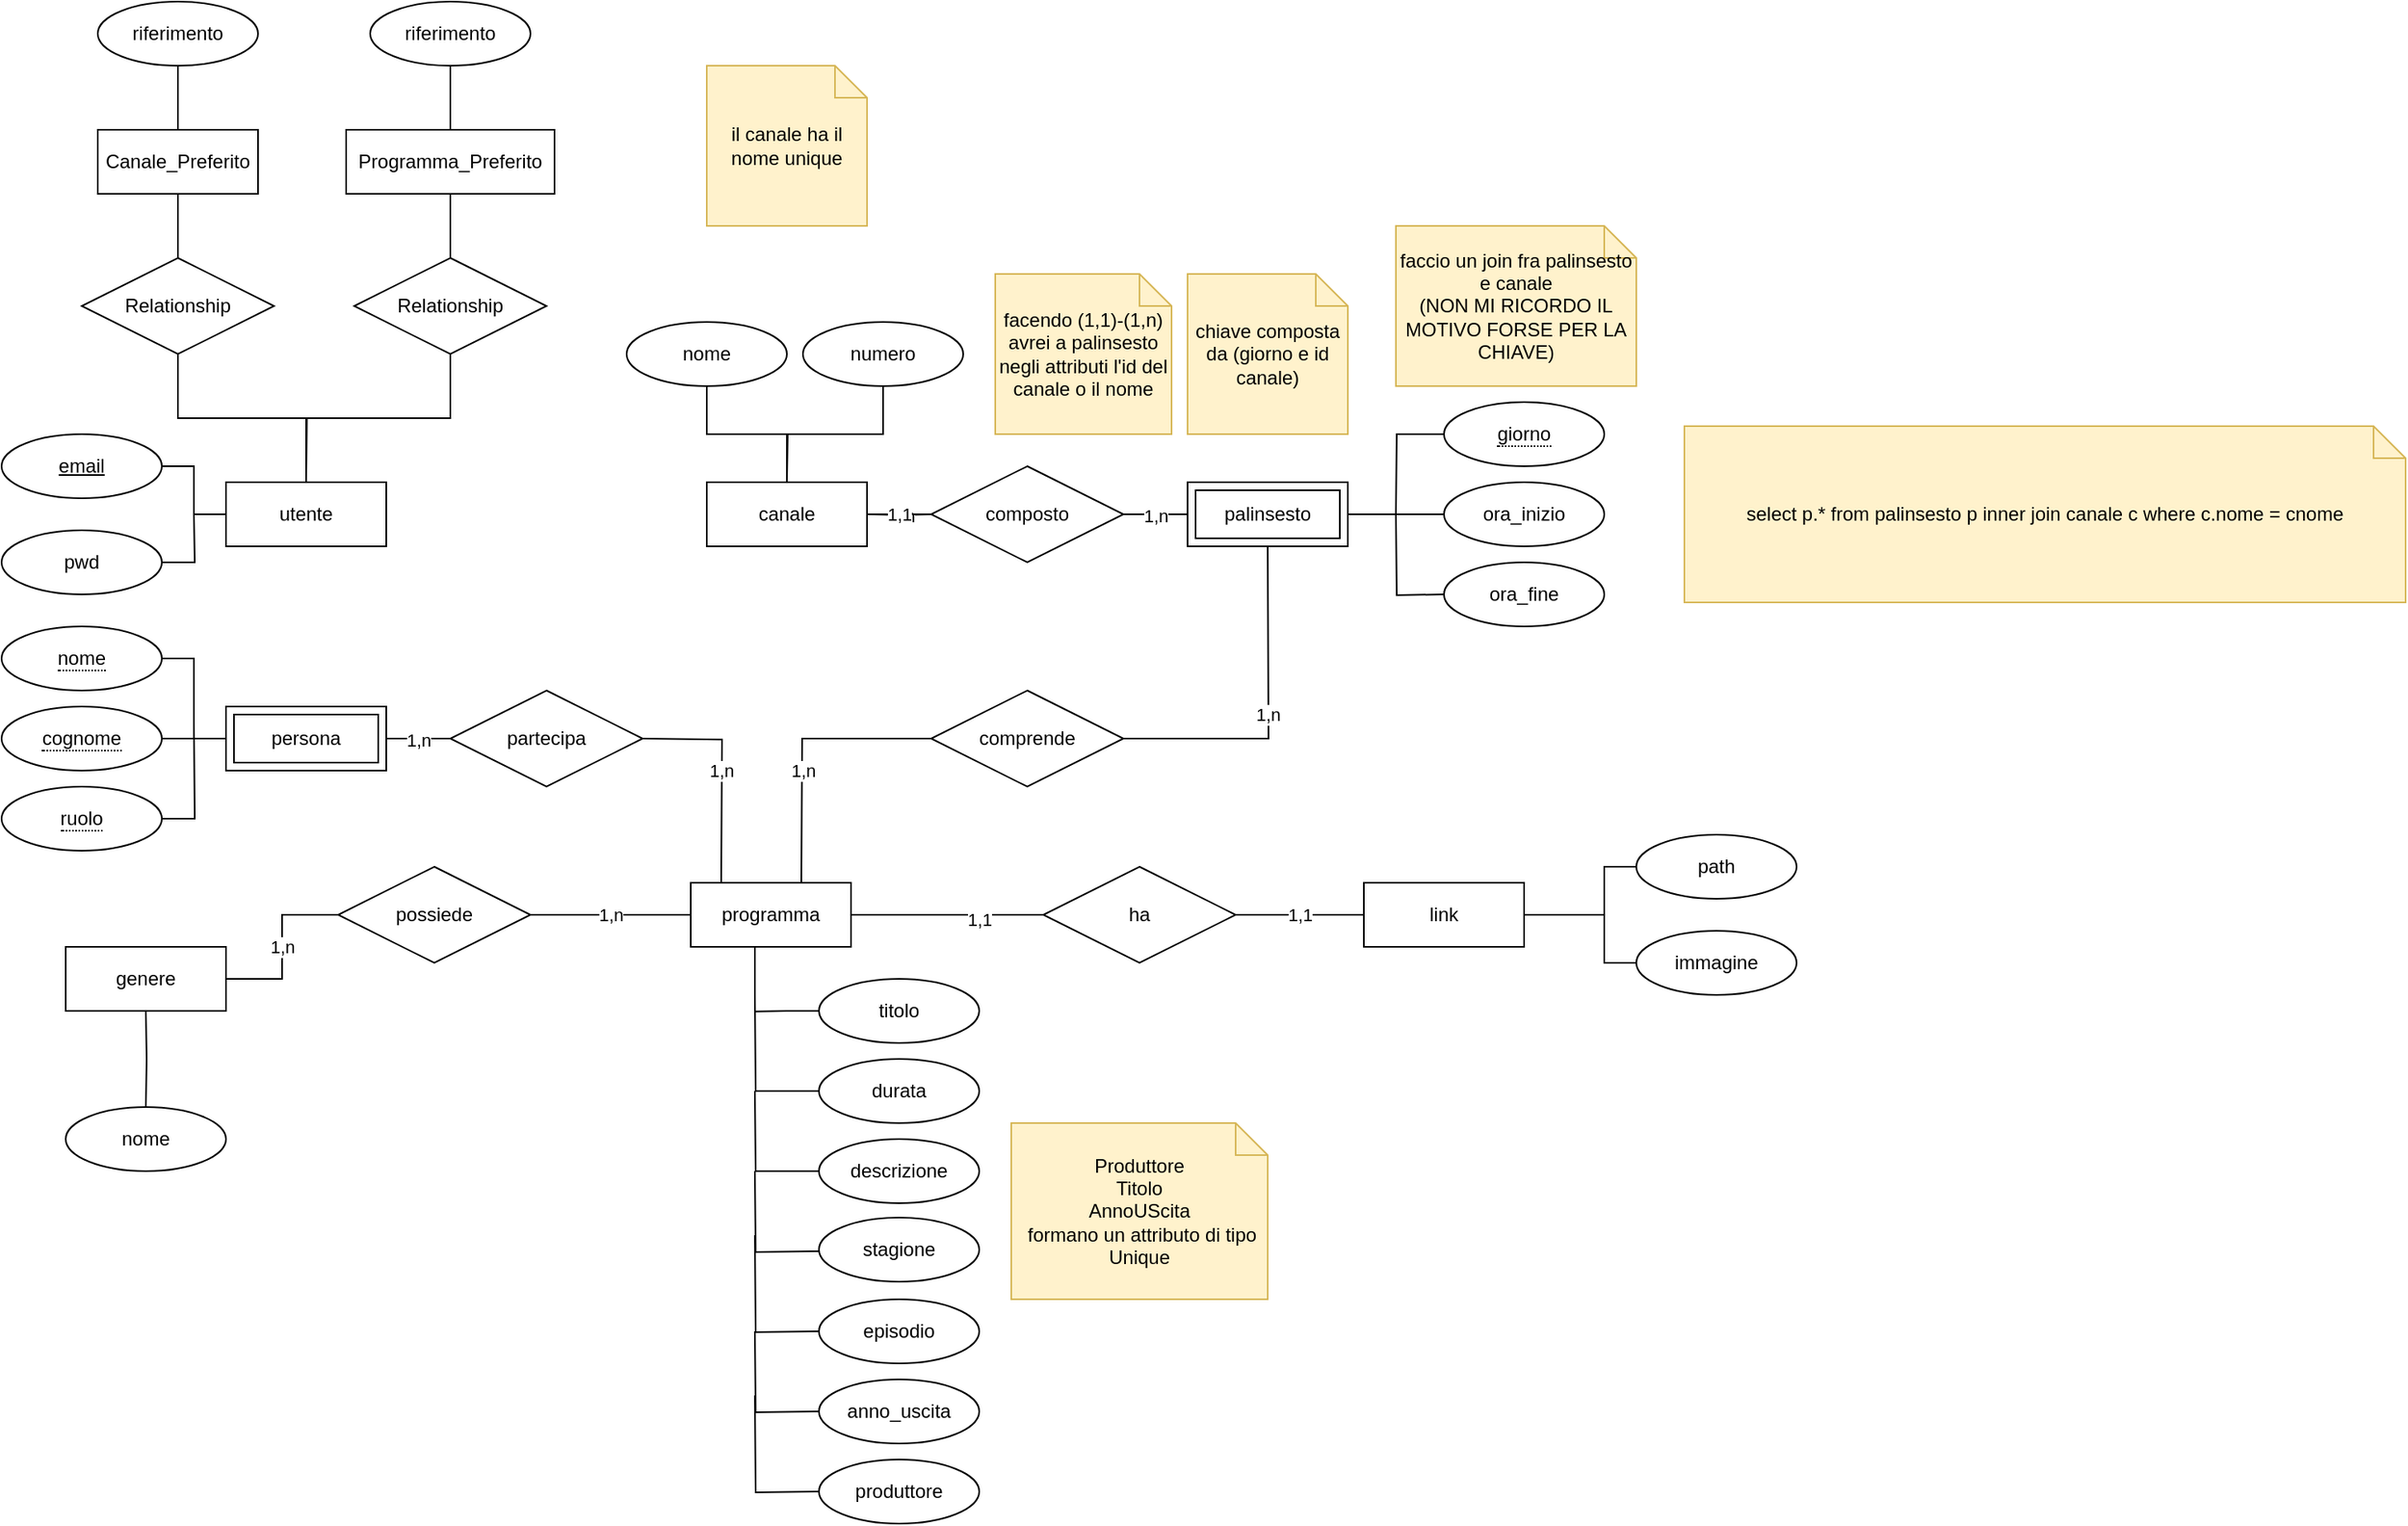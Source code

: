 <mxfile version="18.0.4" type="device"><diagram id="h2IBoz4cY3KJrQjndq8O" name="Er_1"><mxGraphModel dx="2247" dy="1890" grid="1" gridSize="10" guides="1" tooltips="1" connect="1" arrows="1" fold="1" page="1" pageScale="1" pageWidth="827" pageHeight="1169" math="0" shadow="0"><root><mxCell id="0"/><mxCell id="1" parent="0"/><mxCell id="jDSQ2Q-GMa6-jPx92qNn-1" style="edgeStyle=orthogonalEdgeStyle;rounded=0;orthogonalLoop=1;jettySize=auto;html=1;exitX=0;exitY=0.5;exitDx=0;exitDy=0;entryX=1;entryY=0.5;entryDx=0;entryDy=0;endArrow=none;endFill=0;" edge="1" parent="1" source="jDSQ2Q-GMa6-jPx92qNn-2" target="jDSQ2Q-GMa6-jPx92qNn-13"><mxGeometry relative="1" as="geometry"/></mxCell><mxCell id="jDSQ2Q-GMa6-jPx92qNn-2" value="utente" style="whiteSpace=wrap;html=1;align=center;" vertex="1" parent="1"><mxGeometry x="80" y="80" width="100" height="40" as="geometry"/></mxCell><mxCell id="jDSQ2Q-GMa6-jPx92qNn-3" value="1,n" style="edgeStyle=orthogonalEdgeStyle;rounded=0;orthogonalLoop=1;jettySize=auto;html=1;exitX=1;exitY=0.5;exitDx=0;exitDy=0;entryX=0;entryY=0.5;entryDx=0;entryDy=0;endArrow=none;endFill=0;" edge="1" parent="1"><mxGeometry relative="1" as="geometry"><mxPoint x="481" y="100" as="sourcePoint"/><mxPoint x="521" y="100" as="targetPoint"/></mxGeometry></mxCell><mxCell id="jDSQ2Q-GMa6-jPx92qNn-4" value="canale" style="whiteSpace=wrap;html=1;align=center;" vertex="1" parent="1"><mxGeometry x="380" y="80" width="100" height="40" as="geometry"/></mxCell><mxCell id="jDSQ2Q-GMa6-jPx92qNn-5" value="1,n" style="edgeStyle=orthogonalEdgeStyle;rounded=0;orthogonalLoop=1;jettySize=auto;html=1;exitX=1;exitY=0.5;exitDx=0;exitDy=0;entryX=0;entryY=0.5;entryDx=0;entryDy=0;endArrow=none;endFill=0;" edge="1" parent="1" source="jDSQ2Q-GMa6-jPx92qNn-7"><mxGeometry relative="1" as="geometry"><mxPoint x="680" y="100" as="targetPoint"/></mxGeometry></mxCell><mxCell id="jDSQ2Q-GMa6-jPx92qNn-6" value="1,1" style="edgeStyle=orthogonalEdgeStyle;rounded=0;orthogonalLoop=1;jettySize=auto;html=1;endArrow=none;endFill=0;" edge="1" parent="1" source="jDSQ2Q-GMa6-jPx92qNn-7" target="jDSQ2Q-GMa6-jPx92qNn-4"><mxGeometry relative="1" as="geometry"/></mxCell><mxCell id="jDSQ2Q-GMa6-jPx92qNn-7" value="composto" style="shape=rhombus;perimeter=rhombusPerimeter;whiteSpace=wrap;html=1;align=center;" vertex="1" parent="1"><mxGeometry x="520" y="70" width="120" height="60" as="geometry"/></mxCell><mxCell id="jDSQ2Q-GMa6-jPx92qNn-8" value="1,n" style="edgeStyle=orthogonalEdgeStyle;rounded=0;orthogonalLoop=1;jettySize=auto;html=1;exitX=1;exitY=0.5;exitDx=0;exitDy=0;entryX=0.5;entryY=1;entryDx=0;entryDy=0;endArrow=none;endFill=0;" edge="1" parent="1" source="jDSQ2Q-GMa6-jPx92qNn-10"><mxGeometry relative="1" as="geometry"><mxPoint x="730" y="120" as="targetPoint"/></mxGeometry></mxCell><mxCell id="jDSQ2Q-GMa6-jPx92qNn-9" value="1,n" style="edgeStyle=orthogonalEdgeStyle;rounded=0;orthogonalLoop=1;jettySize=auto;html=1;entryX=0.75;entryY=0;entryDx=0;entryDy=0;endArrow=none;endFill=0;" edge="1" parent="1" source="jDSQ2Q-GMa6-jPx92qNn-10"><mxGeometry x="0.181" y="1" relative="1" as="geometry"><mxPoint as="offset"/><mxPoint x="439" y="330.0" as="targetPoint"/></mxGeometry></mxCell><mxCell id="jDSQ2Q-GMa6-jPx92qNn-10" value="comprende" style="shape=rhombus;perimeter=rhombusPerimeter;whiteSpace=wrap;html=1;align=center;" vertex="1" parent="1"><mxGeometry x="520" y="210" width="120" height="60" as="geometry"/></mxCell><mxCell id="jDSQ2Q-GMa6-jPx92qNn-11" style="edgeStyle=orthogonalEdgeStyle;rounded=0;orthogonalLoop=1;jettySize=auto;html=1;endArrow=none;endFill=0;" edge="1" parent="1" source="jDSQ2Q-GMa6-jPx92qNn-12"><mxGeometry relative="1" as="geometry"><mxPoint x="60.0" y="100.0" as="targetPoint"/></mxGeometry></mxCell><mxCell id="jDSQ2Q-GMa6-jPx92qNn-12" value="pwd" style="ellipse;whiteSpace=wrap;html=1;align=center;" vertex="1" parent="1"><mxGeometry x="-60" y="110" width="100" height="40" as="geometry"/></mxCell><mxCell id="jDSQ2Q-GMa6-jPx92qNn-13" value="email" style="ellipse;whiteSpace=wrap;html=1;align=center;fontStyle=4;" vertex="1" parent="1"><mxGeometry x="-60" y="50" width="100" height="40" as="geometry"/></mxCell><mxCell id="jDSQ2Q-GMa6-jPx92qNn-14" style="edgeStyle=orthogonalEdgeStyle;rounded=0;orthogonalLoop=1;jettySize=auto;html=1;entryX=0.5;entryY=0;entryDx=0;entryDy=0;endArrow=none;endFill=0;" edge="1" parent="1" source="jDSQ2Q-GMa6-jPx92qNn-15" target="jDSQ2Q-GMa6-jPx92qNn-4"><mxGeometry relative="1" as="geometry"/></mxCell><mxCell id="jDSQ2Q-GMa6-jPx92qNn-15" value="numero" style="ellipse;whiteSpace=wrap;html=1;align=center;" vertex="1" parent="1"><mxGeometry x="440" y="-20" width="100" height="40" as="geometry"/></mxCell><mxCell id="jDSQ2Q-GMa6-jPx92qNn-16" style="edgeStyle=orthogonalEdgeStyle;rounded=0;orthogonalLoop=1;jettySize=auto;html=1;endArrow=none;endFill=0;" edge="1" parent="1" source="jDSQ2Q-GMa6-jPx92qNn-17"><mxGeometry relative="1" as="geometry"><mxPoint x="410.0" y="400.0" as="targetPoint"/></mxGeometry></mxCell><mxCell id="jDSQ2Q-GMa6-jPx92qNn-17" value="durata" style="ellipse;whiteSpace=wrap;html=1;align=center;" vertex="1" parent="1"><mxGeometry x="450" y="440" width="100" height="40" as="geometry"/></mxCell><mxCell id="jDSQ2Q-GMa6-jPx92qNn-18" style="edgeStyle=orthogonalEdgeStyle;rounded=0;orthogonalLoop=1;jettySize=auto;html=1;exitX=0;exitY=0.5;exitDx=0;exitDy=0;endArrow=none;endFill=0;" edge="1" parent="1" source="jDSQ2Q-GMa6-jPx92qNn-19"><mxGeometry relative="1" as="geometry"><mxPoint x="410.0" y="460.0" as="targetPoint"/></mxGeometry></mxCell><mxCell id="jDSQ2Q-GMa6-jPx92qNn-19" value="descrizione" style="ellipse;whiteSpace=wrap;html=1;align=center;" vertex="1" parent="1"><mxGeometry x="450" y="490" width="100" height="40" as="geometry"/></mxCell><mxCell id="jDSQ2Q-GMa6-jPx92qNn-20" value="1,n" style="edgeStyle=orthogonalEdgeStyle;rounded=0;orthogonalLoop=1;jettySize=auto;html=1;entryX=0.25;entryY=0;entryDx=0;entryDy=0;endArrow=none;endFill=0;" edge="1" parent="1"><mxGeometry relative="1" as="geometry"><mxPoint x="389" y="330.0" as="targetPoint"/><mxPoint x="339.895" y="240.053" as="sourcePoint"/></mxGeometry></mxCell><mxCell id="jDSQ2Q-GMa6-jPx92qNn-21" value="1,n" style="edgeStyle=orthogonalEdgeStyle;rounded=0;orthogonalLoop=1;jettySize=auto;html=1;entryX=0;entryY=0.5;entryDx=0;entryDy=0;endArrow=none;endFill=0;" edge="1" parent="1" source="jDSQ2Q-GMa6-jPx92qNn-22"><mxGeometry relative="1" as="geometry"><mxPoint x="220" y="240" as="targetPoint"/></mxGeometry></mxCell><mxCell id="jDSQ2Q-GMa6-jPx92qNn-22" value="persona" style="shape=ext;margin=3;double=1;whiteSpace=wrap;html=1;align=center;" vertex="1" parent="1"><mxGeometry x="80" y="220" width="100" height="40" as="geometry"/></mxCell><mxCell id="jDSQ2Q-GMa6-jPx92qNn-23" style="edgeStyle=orthogonalEdgeStyle;rounded=0;orthogonalLoop=1;jettySize=auto;html=1;exitX=1;exitY=0.5;exitDx=0;exitDy=0;entryX=0;entryY=0.5;entryDx=0;entryDy=0;endArrow=none;endFill=0;" edge="1" parent="1" source="jDSQ2Q-GMa6-jPx92qNn-24" target="jDSQ2Q-GMa6-jPx92qNn-22"><mxGeometry relative="1" as="geometry"/></mxCell><mxCell id="jDSQ2Q-GMa6-jPx92qNn-24" value="&lt;span style=&quot;border-bottom: 1px dotted&quot;&gt;nome&lt;/span&gt;" style="ellipse;whiteSpace=wrap;html=1;align=center;" vertex="1" parent="1"><mxGeometry x="-60" y="170" width="100" height="40" as="geometry"/></mxCell><mxCell id="jDSQ2Q-GMa6-jPx92qNn-25" style="edgeStyle=orthogonalEdgeStyle;rounded=0;orthogonalLoop=1;jettySize=auto;html=1;exitX=1;exitY=0.5;exitDx=0;exitDy=0;entryX=0;entryY=0.5;entryDx=0;entryDy=0;endArrow=none;endFill=0;" edge="1" parent="1" source="jDSQ2Q-GMa6-jPx92qNn-26" target="jDSQ2Q-GMa6-jPx92qNn-22"><mxGeometry relative="1" as="geometry"/></mxCell><mxCell id="jDSQ2Q-GMa6-jPx92qNn-26" value="&lt;span style=&quot;border-bottom: 1px dotted&quot;&gt;cognome&lt;/span&gt;" style="ellipse;whiteSpace=wrap;html=1;align=center;" vertex="1" parent="1"><mxGeometry x="-60" y="220" width="100" height="40" as="geometry"/></mxCell><mxCell id="jDSQ2Q-GMa6-jPx92qNn-27" style="edgeStyle=orthogonalEdgeStyle;rounded=0;orthogonalLoop=1;jettySize=auto;html=1;exitX=1;exitY=0.5;exitDx=0;exitDy=0;endArrow=none;endFill=0;" edge="1" parent="1" source="jDSQ2Q-GMa6-jPx92qNn-28"><mxGeometry relative="1" as="geometry"><mxPoint x="60.0" y="230.0" as="targetPoint"/></mxGeometry></mxCell><mxCell id="jDSQ2Q-GMa6-jPx92qNn-28" value="&lt;span style=&quot;border-bottom: 1px dotted&quot;&gt;ruolo&lt;/span&gt;" style="ellipse;whiteSpace=wrap;html=1;align=center;" vertex="1" parent="1"><mxGeometry x="-60" y="270" width="100" height="40" as="geometry"/></mxCell><mxCell id="jDSQ2Q-GMa6-jPx92qNn-29" value="1,n" style="edgeStyle=orthogonalEdgeStyle;rounded=0;orthogonalLoop=1;jettySize=auto;html=1;entryX=0;entryY=0.5;entryDx=0;entryDy=0;endArrow=none;endFill=0;" edge="1" parent="1" source="jDSQ2Q-GMa6-jPx92qNn-30" target="jDSQ2Q-GMa6-jPx92qNn-41"><mxGeometry relative="1" as="geometry"><mxPoint x="364" y="350.0" as="targetPoint"/></mxGeometry></mxCell><mxCell id="jDSQ2Q-GMa6-jPx92qNn-30" value="possiede" style="shape=rhombus;perimeter=rhombusPerimeter;whiteSpace=wrap;html=1;align=center;" vertex="1" parent="1"><mxGeometry x="150" y="320" width="120" height="60" as="geometry"/></mxCell><mxCell id="jDSQ2Q-GMa6-jPx92qNn-31" value="1,n" style="edgeStyle=orthogonalEdgeStyle;rounded=0;orthogonalLoop=1;jettySize=auto;html=1;endArrow=none;endFill=0;" edge="1" parent="1" source="jDSQ2Q-GMa6-jPx92qNn-32" target="jDSQ2Q-GMa6-jPx92qNn-30"><mxGeometry relative="1" as="geometry"/></mxCell><mxCell id="jDSQ2Q-GMa6-jPx92qNn-32" value="genere" style="whiteSpace=wrap;html=1;align=center;" vertex="1" parent="1"><mxGeometry x="-20" y="370" width="100" height="40" as="geometry"/></mxCell><mxCell id="jDSQ2Q-GMa6-jPx92qNn-33" style="edgeStyle=orthogonalEdgeStyle;rounded=0;orthogonalLoop=1;jettySize=auto;html=1;exitX=0.5;exitY=0;exitDx=0;exitDy=0;entryX=0.5;entryY=1;entryDx=0;entryDy=0;endArrow=none;endFill=0;" edge="1" parent="1" target="jDSQ2Q-GMa6-jPx92qNn-32"><mxGeometry relative="1" as="geometry"><mxPoint x="30" y="470" as="sourcePoint"/></mxGeometry></mxCell><mxCell id="jDSQ2Q-GMa6-jPx92qNn-34" style="edgeStyle=orthogonalEdgeStyle;rounded=0;orthogonalLoop=1;jettySize=auto;html=1;exitX=0;exitY=0.5;exitDx=0;exitDy=0;entryX=1;entryY=0.5;entryDx=0;entryDy=0;startArrow=none;startFill=0;endArrow=none;endFill=0;" edge="1" parent="1"><mxGeometry relative="1" as="geometry"><mxPoint x="840.0" y="100.0" as="sourcePoint"/><mxPoint x="780" y="100" as="targetPoint"/></mxGeometry></mxCell><mxCell id="jDSQ2Q-GMa6-jPx92qNn-35" style="edgeStyle=orthogonalEdgeStyle;rounded=0;orthogonalLoop=1;jettySize=auto;html=1;startArrow=none;startFill=0;endArrow=none;endFill=0;" edge="1" parent="1"><mxGeometry relative="1" as="geometry"><mxPoint x="810.0" y="100.0" as="targetPoint"/><mxPoint x="840.0" y="150.0" as="sourcePoint"/></mxGeometry></mxCell><mxCell id="jDSQ2Q-GMa6-jPx92qNn-36" value="ora_inizio" style="ellipse;whiteSpace=wrap;html=1;align=center;" vertex="1" parent="1"><mxGeometry x="840" y="80" width="100" height="40" as="geometry"/></mxCell><mxCell id="jDSQ2Q-GMa6-jPx92qNn-37" value="ora_fine" style="ellipse;whiteSpace=wrap;html=1;align=center;" vertex="1" parent="1"><mxGeometry x="840" y="130" width="100" height="40" as="geometry"/></mxCell><mxCell id="jDSQ2Q-GMa6-jPx92qNn-38" style="edgeStyle=orthogonalEdgeStyle;rounded=0;orthogonalLoop=1;jettySize=auto;html=1;exitX=0.5;exitY=1;exitDx=0;exitDy=0;endArrow=none;endFill=0;" edge="1" parent="1" source="jDSQ2Q-GMa6-jPx92qNn-41"><mxGeometry relative="1" as="geometry"><mxPoint x="410" y="400" as="targetPoint"/></mxGeometry></mxCell><mxCell id="jDSQ2Q-GMa6-jPx92qNn-39" style="edgeStyle=orthogonalEdgeStyle;rounded=0;orthogonalLoop=1;jettySize=auto;html=1;exitX=1;exitY=0.5;exitDx=0;exitDy=0;entryX=0;entryY=0.5;entryDx=0;entryDy=0;endArrow=none;endFill=0;" edge="1" parent="1" source="jDSQ2Q-GMa6-jPx92qNn-41" target="jDSQ2Q-GMa6-jPx92qNn-51"><mxGeometry relative="1" as="geometry"/></mxCell><mxCell id="jDSQ2Q-GMa6-jPx92qNn-40" value="1,1" style="edgeLabel;html=1;align=center;verticalAlign=middle;resizable=0;points=[];" vertex="1" connectable="0" parent="jDSQ2Q-GMa6-jPx92qNn-39"><mxGeometry x="0.325" y="-3" relative="1" as="geometry"><mxPoint as="offset"/></mxGeometry></mxCell><mxCell id="jDSQ2Q-GMa6-jPx92qNn-41" value="programma" style="whiteSpace=wrap;html=1;align=center;" vertex="1" parent="1"><mxGeometry x="370" y="330" width="100" height="40" as="geometry"/></mxCell><mxCell id="jDSQ2Q-GMa6-jPx92qNn-42" style="edgeStyle=orthogonalEdgeStyle;rounded=0;orthogonalLoop=1;jettySize=auto;html=1;exitX=0;exitY=0.5;exitDx=0;exitDy=0;startArrow=none;startFill=0;endArrow=none;endFill=0;" edge="1" parent="1"><mxGeometry relative="1" as="geometry"><mxPoint x="410.0" y="510.0" as="targetPoint"/><mxPoint x="450" y="560" as="sourcePoint"/></mxGeometry></mxCell><mxCell id="jDSQ2Q-GMa6-jPx92qNn-43" style="edgeStyle=orthogonalEdgeStyle;rounded=0;orthogonalLoop=1;jettySize=auto;html=1;exitX=0;exitY=0.5;exitDx=0;exitDy=0;startArrow=none;startFill=0;endArrow=none;endFill=0;" edge="1" parent="1"><mxGeometry relative="1" as="geometry"><mxPoint x="410.0" y="610" as="targetPoint"/><mxPoint x="450" y="660" as="sourcePoint"/></mxGeometry></mxCell><mxCell id="jDSQ2Q-GMa6-jPx92qNn-44" style="edgeStyle=orthogonalEdgeStyle;rounded=0;orthogonalLoop=1;jettySize=auto;html=1;exitX=0;exitY=0.5;exitDx=0;exitDy=0;startArrow=none;startFill=0;endArrow=none;endFill=0;" edge="1" parent="1"><mxGeometry relative="1" as="geometry"><mxPoint x="410.0" y="550" as="targetPoint"/><mxPoint x="450" y="610" as="sourcePoint"/></mxGeometry></mxCell><mxCell id="jDSQ2Q-GMa6-jPx92qNn-45" style="edgeStyle=orthogonalEdgeStyle;rounded=0;orthogonalLoop=1;jettySize=auto;html=1;exitX=0;exitY=0.5;exitDx=0;exitDy=0;entryX=0;entryY=0.5;entryDx=0;entryDy=0;endArrow=none;endFill=0;" edge="1" parent="1" source="jDSQ2Q-GMa6-jPx92qNn-46" target="jDSQ2Q-GMa6-jPx92qNn-47"><mxGeometry relative="1" as="geometry"/></mxCell><mxCell id="jDSQ2Q-GMa6-jPx92qNn-46" value="path" style="ellipse;whiteSpace=wrap;html=1;align=center;" vertex="1" parent="1"><mxGeometry x="960" y="300" width="100" height="40" as="geometry"/></mxCell><mxCell id="jDSQ2Q-GMa6-jPx92qNn-47" value="immagine" style="ellipse;whiteSpace=wrap;html=1;align=center;" vertex="1" parent="1"><mxGeometry x="960" y="360" width="100" height="40" as="geometry"/></mxCell><mxCell id="jDSQ2Q-GMa6-jPx92qNn-48" style="edgeStyle=orthogonalEdgeStyle;rounded=0;orthogonalLoop=1;jettySize=auto;html=1;exitX=1;exitY=0.5;exitDx=0;exitDy=0;endArrow=none;endFill=0;" edge="1" parent="1" source="jDSQ2Q-GMa6-jPx92qNn-49"><mxGeometry relative="1" as="geometry"><mxPoint x="940" y="350" as="targetPoint"/></mxGeometry></mxCell><mxCell id="jDSQ2Q-GMa6-jPx92qNn-49" value="link" style="whiteSpace=wrap;html=1;align=center;" vertex="1" parent="1"><mxGeometry x="790" y="330" width="100" height="40" as="geometry"/></mxCell><mxCell id="jDSQ2Q-GMa6-jPx92qNn-50" value="1,1" style="edgeStyle=orthogonalEdgeStyle;rounded=0;orthogonalLoop=1;jettySize=auto;html=1;exitX=1;exitY=0.5;exitDx=0;exitDy=0;entryX=0;entryY=0.5;entryDx=0;entryDy=0;endArrow=none;endFill=0;" edge="1" parent="1" source="jDSQ2Q-GMa6-jPx92qNn-51" target="jDSQ2Q-GMa6-jPx92qNn-49"><mxGeometry relative="1" as="geometry"/></mxCell><mxCell id="jDSQ2Q-GMa6-jPx92qNn-51" value="ha" style="shape=rhombus;perimeter=rhombusPerimeter;whiteSpace=wrap;html=1;align=center;" vertex="1" parent="1"><mxGeometry x="590" y="320" width="120" height="60" as="geometry"/></mxCell><mxCell id="jDSQ2Q-GMa6-jPx92qNn-52" style="edgeStyle=orthogonalEdgeStyle;rounded=0;orthogonalLoop=1;jettySize=auto;html=1;entryX=0.5;entryY=1;entryDx=0;entryDy=0;endArrow=none;endFill=0;" edge="1" parent="1" source="jDSQ2Q-GMa6-jPx92qNn-54" target="jDSQ2Q-GMa6-jPx92qNn-56"><mxGeometry relative="1" as="geometry"/></mxCell><mxCell id="jDSQ2Q-GMa6-jPx92qNn-53" style="edgeStyle=orthogonalEdgeStyle;rounded=0;orthogonalLoop=1;jettySize=auto;html=1;exitX=0.5;exitY=1;exitDx=0;exitDy=0;endArrow=none;endFill=0;" edge="1" parent="1" source="jDSQ2Q-GMa6-jPx92qNn-54"><mxGeometry relative="1" as="geometry"><mxPoint x="130" y="80" as="targetPoint"/></mxGeometry></mxCell><mxCell id="jDSQ2Q-GMa6-jPx92qNn-54" value="Relationship" style="shape=rhombus;perimeter=rhombusPerimeter;whiteSpace=wrap;html=1;align=center;" vertex="1" parent="1"><mxGeometry x="160" y="-60" width="120" height="60" as="geometry"/></mxCell><mxCell id="jDSQ2Q-GMa6-jPx92qNn-55" value="Canale_Preferito" style="whiteSpace=wrap;html=1;align=center;" vertex="1" parent="1"><mxGeometry y="-140" width="100" height="40" as="geometry"/></mxCell><mxCell id="jDSQ2Q-GMa6-jPx92qNn-56" value="Programma_Preferito" style="whiteSpace=wrap;html=1;align=center;" vertex="1" parent="1"><mxGeometry x="155" y="-140" width="130" height="40" as="geometry"/></mxCell><mxCell id="jDSQ2Q-GMa6-jPx92qNn-57" style="edgeStyle=orthogonalEdgeStyle;rounded=0;orthogonalLoop=1;jettySize=auto;html=1;exitX=0.5;exitY=1;exitDx=0;exitDy=0;endArrow=none;endFill=0;" edge="1" parent="1" source="jDSQ2Q-GMa6-jPx92qNn-58" target="jDSQ2Q-GMa6-jPx92qNn-55"><mxGeometry relative="1" as="geometry"/></mxCell><mxCell id="jDSQ2Q-GMa6-jPx92qNn-58" value="riferimento" style="ellipse;whiteSpace=wrap;html=1;align=center;" vertex="1" parent="1"><mxGeometry y="-220" width="100" height="40" as="geometry"/></mxCell><mxCell id="jDSQ2Q-GMa6-jPx92qNn-59" style="edgeStyle=orthogonalEdgeStyle;rounded=0;orthogonalLoop=1;jettySize=auto;html=1;exitX=0.5;exitY=1;exitDx=0;exitDy=0;endArrow=none;endFill=0;" edge="1" parent="1" source="jDSQ2Q-GMa6-jPx92qNn-60" target="jDSQ2Q-GMa6-jPx92qNn-56"><mxGeometry relative="1" as="geometry"/></mxCell><mxCell id="jDSQ2Q-GMa6-jPx92qNn-60" value="riferimento" style="ellipse;whiteSpace=wrap;html=1;align=center;" vertex="1" parent="1"><mxGeometry x="170" y="-220" width="100" height="40" as="geometry"/></mxCell><mxCell id="jDSQ2Q-GMa6-jPx92qNn-61" style="edgeStyle=orthogonalEdgeStyle;rounded=0;orthogonalLoop=1;jettySize=auto;html=1;exitX=0.5;exitY=0;exitDx=0;exitDy=0;entryX=0.5;entryY=1;entryDx=0;entryDy=0;endArrow=none;endFill=0;" edge="1" parent="1" source="jDSQ2Q-GMa6-jPx92qNn-63" target="jDSQ2Q-GMa6-jPx92qNn-55"><mxGeometry relative="1" as="geometry"/></mxCell><mxCell id="jDSQ2Q-GMa6-jPx92qNn-62" style="edgeStyle=orthogonalEdgeStyle;rounded=0;orthogonalLoop=1;jettySize=auto;html=1;exitX=0.5;exitY=1;exitDx=0;exitDy=0;entryX=0.5;entryY=0;entryDx=0;entryDy=0;endArrow=none;endFill=0;" edge="1" parent="1" source="jDSQ2Q-GMa6-jPx92qNn-63" target="jDSQ2Q-GMa6-jPx92qNn-2"><mxGeometry relative="1" as="geometry"/></mxCell><mxCell id="jDSQ2Q-GMa6-jPx92qNn-63" value="Relationship" style="shape=rhombus;perimeter=rhombusPerimeter;whiteSpace=wrap;html=1;align=center;" vertex="1" parent="1"><mxGeometry x="-10" y="-60" width="120" height="60" as="geometry"/></mxCell><mxCell id="jDSQ2Q-GMa6-jPx92qNn-64" value="facendo (1,1)-(1,n) avrei a palinsesto negli attributi l'id del canale o il nome" style="shape=note;size=20;whiteSpace=wrap;html=1;fillColor=#fff2cc;strokeColor=#d6b656;" vertex="1" parent="1"><mxGeometry x="560" y="-50" width="110" height="100" as="geometry"/></mxCell><mxCell id="jDSQ2Q-GMa6-jPx92qNn-65" value="palinsesto" style="shape=ext;margin=3;double=1;whiteSpace=wrap;html=1;align=center;" vertex="1" parent="1"><mxGeometry x="680" y="80" width="100" height="40" as="geometry"/></mxCell><mxCell id="jDSQ2Q-GMa6-jPx92qNn-66" value="chiave composta da (giorno e id canale)" style="shape=note;size=20;whiteSpace=wrap;html=1;fillColor=#fff2cc;strokeColor=#d6b656;" vertex="1" parent="1"><mxGeometry x="680" y="-50" width="100" height="100" as="geometry"/></mxCell><mxCell id="jDSQ2Q-GMa6-jPx92qNn-67" style="edgeStyle=orthogonalEdgeStyle;rounded=0;orthogonalLoop=1;jettySize=auto;html=1;exitX=0;exitY=0.5;exitDx=0;exitDy=0;endArrow=none;endFill=0;" edge="1" parent="1" source="jDSQ2Q-GMa6-jPx92qNn-68"><mxGeometry relative="1" as="geometry"><mxPoint x="810" y="100" as="targetPoint"/></mxGeometry></mxCell><mxCell id="jDSQ2Q-GMa6-jPx92qNn-68" value="&lt;span style=&quot;border-bottom: 1px dotted&quot;&gt;giorno&lt;br&gt;&lt;/span&gt;" style="ellipse;whiteSpace=wrap;html=1;align=center;" vertex="1" parent="1"><mxGeometry x="840" y="30" width="100" height="40" as="geometry"/></mxCell><mxCell id="jDSQ2Q-GMa6-jPx92qNn-69" value="faccio un join fra palinsesto e canale&lt;br&gt;(NON MI RICORDO IL MOTIVO FORSE PER LA CHIAVE)" style="shape=note;size=20;whiteSpace=wrap;html=1;fillColor=#fff2cc;strokeColor=#d6b656;" vertex="1" parent="1"><mxGeometry x="810" y="-80" width="150" height="100" as="geometry"/></mxCell><mxCell id="jDSQ2Q-GMa6-jPx92qNn-70" style="edgeStyle=orthogonalEdgeStyle;rounded=0;orthogonalLoop=1;jettySize=auto;html=1;exitX=0;exitY=0.5;exitDx=0;exitDy=0;endArrow=none;endFill=0;" edge="1" parent="1"><mxGeometry relative="1" as="geometry"><mxPoint x="410" y="650" as="targetPoint"/><mxPoint x="450" y="710" as="sourcePoint"/></mxGeometry></mxCell><mxCell id="jDSQ2Q-GMa6-jPx92qNn-71" value="Produttore&lt;br&gt;Titolo&lt;br&gt;AnnoUScita&lt;br&gt;&amp;nbsp;formano un attributo di tipo Unique" style="shape=note;size=20;whiteSpace=wrap;html=1;fillColor=#fff2cc;strokeColor=#d6b656;" vertex="1" parent="1"><mxGeometry x="570" y="480" width="160" height="110" as="geometry"/></mxCell><mxCell id="jDSQ2Q-GMa6-jPx92qNn-72" style="edgeStyle=orthogonalEdgeStyle;rounded=0;orthogonalLoop=1;jettySize=auto;html=1;exitX=0;exitY=0.5;exitDx=0;exitDy=0;endArrow=none;endFill=0;" edge="1" parent="1" source="jDSQ2Q-GMa6-jPx92qNn-73"><mxGeometry relative="1" as="geometry"><mxPoint x="410" y="410.368" as="targetPoint"/></mxGeometry></mxCell><mxCell id="jDSQ2Q-GMa6-jPx92qNn-73" value="titolo" style="ellipse;whiteSpace=wrap;html=1;align=center;" vertex="1" parent="1"><mxGeometry x="450" y="390" width="100" height="40" as="geometry"/></mxCell><mxCell id="jDSQ2Q-GMa6-jPx92qNn-74" value="anno_uscita" style="ellipse;whiteSpace=wrap;html=1;align=center;" vertex="1" parent="1"><mxGeometry x="450" y="640" width="100" height="40" as="geometry"/></mxCell><mxCell id="jDSQ2Q-GMa6-jPx92qNn-75" value="stagione" style="ellipse;whiteSpace=wrap;html=1;align=center;" vertex="1" parent="1"><mxGeometry x="450" y="539" width="100" height="40" as="geometry"/></mxCell><mxCell id="jDSQ2Q-GMa6-jPx92qNn-76" value="episodio" style="ellipse;whiteSpace=wrap;html=1;align=center;" vertex="1" parent="1"><mxGeometry x="450" y="590" width="100" height="40" as="geometry"/></mxCell><mxCell id="jDSQ2Q-GMa6-jPx92qNn-77" value="produttore" style="ellipse;whiteSpace=wrap;html=1;align=center;" vertex="1" parent="1"><mxGeometry x="450" y="690" width="100" height="40" as="geometry"/></mxCell><mxCell id="jDSQ2Q-GMa6-jPx92qNn-78" value="nome" style="ellipse;whiteSpace=wrap;html=1;align=center;" vertex="1" parent="1"><mxGeometry x="-20" y="470" width="100" height="40" as="geometry"/></mxCell><mxCell id="jDSQ2Q-GMa6-jPx92qNn-79" value="partecipa" style="shape=rhombus;perimeter=rhombusPerimeter;whiteSpace=wrap;html=1;align=center;" vertex="1" parent="1"><mxGeometry x="220" y="210" width="120" height="60" as="geometry"/></mxCell><mxCell id="jDSQ2Q-GMa6-jPx92qNn-80" style="edgeStyle=orthogonalEdgeStyle;rounded=0;orthogonalLoop=1;jettySize=auto;html=1;exitX=0.5;exitY=1;exitDx=0;exitDy=0;endArrow=none;endFill=0;" edge="1" parent="1" source="jDSQ2Q-GMa6-jPx92qNn-81"><mxGeometry relative="1" as="geometry"><mxPoint x="430" y="80" as="targetPoint"/></mxGeometry></mxCell><mxCell id="jDSQ2Q-GMa6-jPx92qNn-81" value="nome" style="ellipse;whiteSpace=wrap;html=1;align=center;" vertex="1" parent="1"><mxGeometry x="330" y="-20" width="100" height="40" as="geometry"/></mxCell><mxCell id="jDSQ2Q-GMa6-jPx92qNn-82" value="il canale ha il nome unique" style="shape=note;size=20;whiteSpace=wrap;html=1;fillColor=#fff2cc;strokeColor=#d6b656;" vertex="1" parent="1"><mxGeometry x="380" y="-180" width="100" height="100" as="geometry"/></mxCell><mxCell id="jDSQ2Q-GMa6-jPx92qNn-83" value="select p.* from palinsesto p inner join canale c where c.nome = cnome" style="shape=note;size=20;whiteSpace=wrap;html=1;fillColor=#fff2cc;strokeColor=#d6b656;" vertex="1" parent="1"><mxGeometry x="990" y="45" width="450" height="110" as="geometry"/></mxCell></root></mxGraphModel></diagram></mxfile>